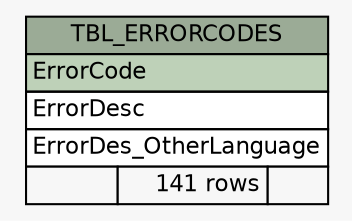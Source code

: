 // dot 2.38.0 on Windows 10 10.0
// SchemaSpy rev 590
digraph "TBL_ERRORCODES" {
  graph [
    rankdir="RL"
    bgcolor="#f7f7f7"
    nodesep="0.18"
    ranksep="0.46"
    fontname="Helvetica"
    fontsize="11"
  ];
  node [
    fontname="Helvetica"
    fontsize="11"
    shape="plaintext"
  ];
  edge [
    arrowsize="0.8"
  ];
  "TBL_ERRORCODES" [
    label=<
    <TABLE BORDER="0" CELLBORDER="1" CELLSPACING="0" BGCOLOR="#ffffff">
      <TR><TD COLSPAN="3" BGCOLOR="#9bab96" ALIGN="CENTER">TBL_ERRORCODES</TD></TR>
      <TR><TD PORT="ErrorCode" COLSPAN="3" BGCOLOR="#bed1b8" ALIGN="LEFT">ErrorCode</TD></TR>
      <TR><TD PORT="ErrorDesc" COLSPAN="3" ALIGN="LEFT">ErrorDesc</TD></TR>
      <TR><TD PORT="ErrorDes_OtherLanguage" COLSPAN="3" ALIGN="LEFT">ErrorDes_OtherLanguage</TD></TR>
      <TR><TD ALIGN="LEFT" BGCOLOR="#f7f7f7">  </TD><TD ALIGN="RIGHT" BGCOLOR="#f7f7f7">141 rows</TD><TD ALIGN="RIGHT" BGCOLOR="#f7f7f7">  </TD></TR>
    </TABLE>>
    URL="tables/TBL_ERRORCODES.html"
    tooltip="TBL_ERRORCODES"
  ];
}
